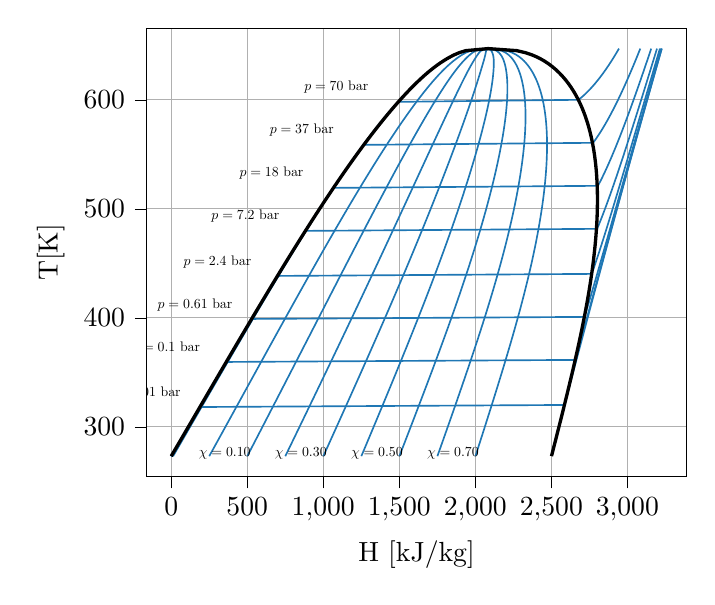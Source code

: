 % This file was created with tikzplotlib v0.9.12.
\begin{tikzpicture}

\definecolor{color0}{rgb}{0.122,0.467,0.706}

\begin{axis}[
tick align=outside,
tick pos=left,
x grid style={white!69.02!black},
xlabel={H [kJ/kg]},
xmajorgrids,
xmin=-161.318, xmax=3387.699,
xtick style={color=black},
y grid style={white!69.02!black},
ylabel={T[K]},
ymajorgrids,
ymin=254.463, ymax=665.793,
ytick style={color=black}
]
\addplot [semithick, color0]
table {%
0.001 273.16
7.924 275.039
15.838 276.918
23.741 278.797
31.637 280.676
39.526 282.555
47.409 284.434
55.287 286.314
63.16 288.193
71.029 290.072
78.895 291.951
86.759 293.83
94.62 295.709
102.479 297.588
110.337 299.467
118.193 301.346
126.048 303.225
133.903 305.104
141.758 306.983
149.612 308.862
157.466 310.742
165.32 312.621
173.175 314.5
181.03 316.379
188.886 318.258
196.742 320.137
204.599 322.016
212.458 323.895
220.317 325.774
228.178 327.653
236.04 329.532
243.903 331.411
251.768 333.29
259.635 335.169
267.503 337.049
275.373 338.928
283.245 340.807
291.12 342.686
298.996 344.565
306.875 346.444
314.756 348.323
322.639 350.202
330.525 352.081
338.414 353.96
346.306 355.839
354.201 357.718
362.099 359.597
370.0 361.477
377.905 363.356
385.813 365.235
393.724 367.114
401.64 368.993
409.559 370.872
417.483 372.751
425.411 374.63
433.343 376.509
441.28 378.388
449.222 380.267
457.169 382.146
465.121 384.025
473.078 385.905
481.04 387.784
489.008 389.663
496.982 391.542
504.962 393.421
512.948 395.3
520.941 397.179
528.94 399.058
536.946 400.937
544.959 402.816
552.98 404.695
561.008 406.574
569.043 408.453
577.086 410.333
585.138 412.212
593.197 414.091
601.266 415.97
609.343 417.849
617.429 419.728
625.525 421.607
633.63 423.486
641.744 425.365
649.869 427.244
658.004 429.123
666.15 431.002
674.307 432.881
682.474 434.76
690.653 436.64
698.844 438.519
707.047 440.398
715.262 442.277
723.489 444.156
731.73 446.035
739.983 447.914
748.25 449.793
756.531 451.672
764.826 453.551
773.136 455.43
781.46 457.309
789.799 459.188
798.154 461.068
806.525 462.947
814.912 464.826
823.316 466.705
831.736 468.584
840.174 470.463
848.63 472.342
857.104 474.221
865.596 476.1
874.108 477.979
882.639 479.858
891.19 481.737
899.761 483.616
908.353 485.496
916.966 487.375
925.602 489.254
934.259 491.133
942.939 493.012
951.643 494.891
960.371 496.77
969.123 498.649
977.9 500.528
986.703 502.407
995.532 504.286
1004.388 506.165
1013.271 508.044
1022.182 509.923
1031.123 511.803
1040.093 513.682
1049.093 515.561
1058.124 517.44
1067.187 519.319
1076.283 521.198
1085.412 523.077
1094.576 524.956
1103.774 526.835
1113.009 528.714
1122.281 530.593
1131.591 532.472
1140.94 534.351
1150.33 536.231
1159.76 538.11
1169.233 539.989
1178.75 541.868
1188.312 543.747
1197.92 545.626
1207.576 547.505
1217.281 549.384
1227.036 551.263
1236.844 553.142
1246.706 555.021
1256.623 556.9
1266.598 558.779
1276.632 560.659
1286.727 562.538
1296.887 564.417
1307.112 566.296
1317.405 568.175
1327.769 570.054
1338.207 571.933
1348.721 573.812
1359.315 575.691
1369.991 577.57
1380.754 579.449
1391.607 581.328
1402.553 583.207
1413.598 585.087
1424.745 586.966
1436.0 588.845
1447.368 590.724
1458.855 592.603
1470.468 594.482
1482.212 596.361
1494.095 598.24
1506.127 600.119
1518.315 601.998
1530.671 603.877
1543.205 605.756
1555.93 607.635
1568.862 609.514
1582.016 611.394
1595.411 613.273
1609.071 615.152
1623.021 617.031
1637.293 618.91
1651.925 620.789
1666.961 622.668
1682.458 624.547
1698.484 626.426
1715.124 628.305
1732.481 630.184
1750.687 632.063
1769.905 633.942
1790.339 635.822
1812.265 637.701
1836.108 639.58
1862.708 641.459
1894.173 643.338
1937.169 645.217
2084.256 647.096
};
\addplot [semithick, color0]
table {%
250.092 273.16
257.568 275.039
265.034 276.918
272.492 278.797
279.942 280.676
287.386 282.555
294.824 284.434
302.256 286.314
309.685 288.193
317.11 290.072
324.531 291.951
331.95 293.83
339.366 295.709
346.78 297.588
354.192 299.467
361.602 301.346
369.012 303.225
376.42 305.104
383.827 306.983
391.233 308.862
398.639 310.742
406.044 312.621
413.449 314.5
420.854 316.379
428.259 318.258
435.663 320.137
443.068 322.016
450.472 323.895
457.877 325.774
465.282 327.653
472.687 329.532
480.093 331.411
487.499 333.29
494.906 335.169
502.313 337.049
509.721 338.928
517.129 340.807
524.538 342.686
531.948 344.565
539.358 346.444
546.77 348.323
554.182 350.202
561.595 352.081
569.01 353.96
576.425 355.839
583.842 357.718
591.26 359.597
598.68 361.477
606.101 363.356
613.523 365.235
620.947 367.114
628.372 368.993
635.8 370.872
643.229 372.751
650.66 374.63
658.093 376.509
665.528 378.388
672.966 380.267
680.405 382.146
687.847 384.025
695.292 385.905
702.739 387.784
710.189 389.663
717.642 391.542
725.098 393.421
732.557 395.3
740.019 397.179
747.484 399.058
754.953 400.937
762.426 402.816
769.902 404.695
777.382 406.574
784.866 408.453
792.354 410.333
799.846 412.212
807.343 414.091
814.845 415.97
822.351 417.849
829.862 419.728
837.378 421.607
844.899 423.486
852.426 425.365
859.959 427.244
867.497 429.123
875.04 431.002
882.591 432.881
890.147 434.76
897.71 436.64
905.279 438.519
912.856 440.398
920.439 442.277
928.03 444.156
935.628 446.035
943.234 447.914
950.848 449.793
958.47 451.672
966.1 453.551
973.739 455.43
981.387 457.309
989.044 459.188
996.71 461.068
1004.386 462.947
1012.072 464.826
1019.767 466.705
1027.474 468.584
1035.191 470.463
1042.918 472.342
1050.658 474.221
1058.408 476.1
1066.171 477.979
1073.945 479.858
1081.733 481.737
1089.532 483.616
1097.346 485.496
1105.172 487.375
1113.013 489.254
1120.867 491.133
1128.736 493.012
1136.62 494.891
1144.52 496.77
1152.435 498.649
1160.366 500.528
1168.314 502.407
1176.279 504.286
1184.261 506.165
1192.261 508.044
1200.28 509.923
1208.317 511.803
1216.374 513.682
1224.45 515.561
1232.547 517.44
1240.665 519.319
1248.805 521.198
1256.967 523.077
1265.151 524.956
1273.359 526.835
1281.591 528.714
1289.847 530.593
1298.13 532.472
1306.438 534.351
1314.773 536.231
1323.136 538.11
1331.528 539.989
1339.949 541.868
1348.4 543.747
1356.883 545.626
1365.398 547.505
1373.946 549.384
1382.529 551.263
1391.147 553.142
1399.802 555.021
1408.495 556.9
1417.228 558.779
1426.001 560.659
1434.816 562.538
1443.675 564.417
1452.579 566.296
1461.53 568.175
1470.53 570.054
1479.581 571.933
1488.685 573.812
1497.844 575.691
1507.06 577.57
1516.336 579.449
1525.674 581.328
1535.078 583.207
1544.551 585.087
1554.095 586.966
1563.715 588.845
1573.413 590.724
1583.195 592.603
1593.065 594.482
1603.027 596.361
1613.088 598.24
1623.253 600.119
1633.528 601.998
1643.922 603.877
1654.442 605.756
1665.097 607.635
1675.899 609.514
1686.86 611.394
1697.993 613.273
1709.315 615.152
1720.846 617.031
1732.61 618.91
1744.634 620.789
1756.952 622.668
1769.608 624.547
1782.653 626.426
1796.15 628.305
1810.179 630.184
1824.838 632.063
1840.245 633.942
1856.549 635.822
1873.94 637.701
1892.71 639.58
1913.457 641.459
1937.751 643.338
1970.75 645.217
2084.256 647.096
};
\addplot [semithick, color0]
table {%
500.184 273.16
507.212 275.039
514.231 276.918
521.243 278.797
528.247 280.676
535.245 282.555
542.238 284.434
549.226 286.314
556.21 288.193
563.19 290.072
570.167 291.951
577.141 293.83
584.112 295.709
591.081 297.588
598.047 299.467
605.012 301.346
611.975 303.225
618.936 305.104
625.896 306.983
632.855 308.862
639.812 310.742
646.769 312.621
653.724 314.5
660.678 316.379
667.632 318.258
674.584 320.137
681.536 322.016
688.487 323.895
695.437 325.774
702.387 327.653
709.335 329.532
716.283 331.411
723.23 333.29
730.177 335.169
737.123 337.049
744.068 338.928
751.012 340.807
757.956 342.686
764.899 344.565
771.842 346.444
778.784 348.323
785.725 350.202
792.665 352.081
799.605 353.96
806.545 355.839
813.484 357.718
820.422 359.597
827.359 361.477
834.297 363.356
841.233 365.235
848.169 367.114
855.105 368.993
862.04 370.872
868.974 372.751
875.909 374.63
882.842 376.509
889.776 378.388
896.709 380.267
903.642 382.146
910.574 384.025
917.506 385.905
924.438 387.784
931.37 389.663
938.302 391.542
945.234 393.421
952.165 395.3
959.097 397.179
966.028 399.058
972.96 400.937
979.892 402.816
986.824 404.695
993.756 406.574
1000.689 408.453
1007.622 410.333
1014.555 412.212
1021.489 414.091
1028.424 415.97
1035.359 417.849
1042.295 419.728
1049.232 421.607
1056.169 423.486
1063.108 425.365
1070.048 427.244
1076.989 429.123
1083.931 431.002
1090.874 432.881
1097.819 434.76
1104.766 436.64
1111.714 438.519
1118.664 440.398
1125.616 442.277
1132.57 444.156
1139.526 446.035
1146.484 447.914
1153.445 449.793
1160.408 451.672
1167.374 453.551
1174.342 455.43
1181.314 457.309
1188.288 459.188
1195.266 461.068
1202.247 462.947
1209.231 464.826
1216.219 466.705
1223.211 468.584
1230.207 470.463
1237.207 472.342
1244.211 474.221
1251.22 476.1
1258.234 477.979
1265.252 479.858
1272.276 481.737
1279.304 483.616
1286.338 485.496
1293.378 487.375
1300.424 489.254
1307.475 491.133
1314.533 493.012
1321.598 494.891
1328.669 496.77
1335.747 498.649
1342.832 500.528
1349.925 502.407
1357.026 504.286
1364.134 506.165
1371.251 508.044
1378.377 509.923
1385.511 511.803
1392.655 513.682
1399.808 515.561
1406.97 517.44
1414.143 519.319
1421.327 521.198
1428.521 523.077
1435.726 524.956
1442.943 526.835
1450.172 528.714
1457.414 530.593
1464.668 532.472
1471.935 534.351
1479.216 536.231
1486.512 538.11
1493.822 539.989
1501.147 541.868
1508.488 543.747
1515.845 545.626
1523.22 547.505
1530.611 549.384
1538.021 551.263
1545.45 553.142
1552.899 555.021
1560.368 556.9
1567.857 558.779
1575.369 560.659
1582.904 562.538
1590.463 564.417
1598.046 566.296
1605.655 568.175
1613.291 570.054
1620.955 571.933
1628.648 573.812
1636.372 575.691
1644.128 577.57
1651.918 579.449
1659.742 581.328
1667.604 583.207
1675.504 585.087
1683.445 586.966
1691.429 588.845
1699.458 590.724
1707.535 592.603
1715.662 594.482
1723.843 596.361
1732.08 598.24
1740.378 600.119
1748.741 601.998
1757.173 603.877
1765.679 605.756
1774.264 607.635
1782.937 609.514
1791.704 611.394
1800.575 613.273
1809.56 615.152
1818.672 617.031
1827.926 618.91
1837.343 620.789
1846.944 622.668
1856.758 624.547
1866.821 626.426
1877.176 628.305
1887.877 630.184
1898.988 632.063
1910.586 633.942
1922.76 635.822
1935.615 637.701
1949.313 639.58
1964.205 641.459
1981.33 643.338
2004.331 645.217
2084.256 647.096
};
\addplot [semithick, color0]
table {%
750.275 273.16
756.856 275.039
763.428 276.918
769.993 278.797
776.552 280.676
783.105 282.555
789.653 284.434
796.196 286.314
802.735 288.193
809.271 290.072
815.803 291.951
822.332 293.83
828.858 295.709
835.381 297.588
841.903 299.467
848.421 301.346
854.938 303.225
861.453 305.104
867.966 306.983
874.477 308.862
880.986 310.742
887.493 312.621
893.999 314.5
900.503 316.379
907.005 318.258
913.506 320.137
920.005 322.016
926.502 323.895
932.997 325.774
939.491 327.653
945.983 329.532
952.473 331.411
958.961 333.29
965.448 335.169
971.933 337.049
978.415 338.928
984.896 340.807
991.374 342.686
997.851 344.565
1004.325 346.444
1010.798 348.323
1017.268 350.202
1023.735 352.081
1030.201 353.96
1036.664 355.839
1043.125 357.718
1049.583 359.597
1056.039 361.477
1062.493 363.356
1068.943 365.235
1075.392 367.114
1081.837 368.993
1088.28 370.872
1094.72 372.751
1101.157 374.63
1107.592 376.509
1114.024 378.388
1120.452 380.267
1126.878 382.146
1133.301 384.025
1139.721 385.905
1146.138 387.784
1152.551 389.663
1158.962 391.542
1165.369 393.421
1171.773 395.3
1178.174 397.179
1184.572 399.058
1190.967 400.937
1197.358 402.816
1203.746 404.695
1210.13 406.574
1216.512 408.453
1222.889 410.333
1229.264 412.212
1235.635 414.091
1242.003 415.97
1248.367 417.849
1254.728 419.728
1261.085 421.607
1267.439 423.486
1273.79 425.365
1280.137 427.244
1286.481 429.123
1292.821 431.002
1299.158 432.881
1305.492 434.76
1311.822 436.64
1318.149 438.519
1324.473 440.398
1330.793 442.277
1337.11 444.156
1343.424 446.035
1349.735 447.914
1356.042 449.793
1362.346 451.672
1368.647 453.551
1374.945 455.43
1381.24 457.309
1387.532 459.188
1393.821 461.068
1400.107 462.947
1406.391 464.826
1412.671 466.705
1418.949 468.584
1425.224 470.463
1431.496 472.342
1437.765 474.221
1444.032 476.1
1450.297 477.979
1456.559 479.858
1462.819 481.737
1469.076 483.616
1475.331 485.496
1481.584 487.375
1487.835 489.254
1494.083 491.133
1500.33 493.012
1506.575 494.891
1512.818 496.77
1519.059 498.649
1525.298 500.528
1531.536 502.407
1537.773 504.286
1544.008 506.165
1550.241 508.044
1556.474 509.923
1562.705 511.803
1568.936 513.682
1575.165 515.561
1581.394 517.44
1587.621 519.319
1593.849 521.198
1600.075 523.077
1606.302 524.956
1612.528 526.835
1618.754 528.714
1624.98 530.593
1631.206 532.472
1637.433 534.351
1643.66 536.231
1649.888 538.11
1656.116 539.989
1662.346 541.868
1668.576 543.747
1674.808 545.626
1681.042 547.505
1687.277 549.384
1693.514 551.263
1699.753 553.142
1705.995 555.021
1712.24 556.9
1718.487 558.779
1724.738 560.659
1730.992 562.538
1737.251 564.417
1743.513 566.296
1749.78 568.175
1756.052 570.054
1762.329 571.933
1768.612 573.812
1774.901 575.691
1781.196 577.57
1787.499 579.449
1793.81 581.328
1800.129 583.207
1806.457 585.087
1812.795 586.966
1819.143 588.845
1825.503 590.724
1831.874 592.603
1838.259 594.482
1844.658 596.361
1851.073 598.24
1857.504 600.119
1863.954 601.998
1870.424 603.877
1876.915 605.756
1883.431 607.635
1889.975 609.514
1896.548 611.394
1903.156 613.273
1909.804 615.152
1916.497 617.031
1923.243 618.91
1930.051 620.789
1936.935 622.668
1943.908 624.547
1950.989 626.426
1958.202 628.305
1965.575 630.184
1973.139 632.063
1980.927 633.942
1988.97 635.822
1997.29 637.701
2005.915 639.58
2014.954 641.459
2024.909 643.338
2037.912 645.217
2084.256 647.096
};
\addplot [semithick, color0]
table {%
1000.366 273.16
1006.499 275.039
1012.625 276.918
1018.744 278.797
1024.857 280.676
1030.964 282.555
1037.067 284.434
1043.166 286.314
1049.26 288.193
1055.351 290.072
1061.438 291.951
1067.523 293.83
1073.604 295.709
1079.682 297.588
1085.758 299.467
1091.831 301.346
1097.901 303.225
1103.969 305.104
1110.035 306.983
1116.098 308.862
1122.159 310.742
1128.217 312.621
1134.273 314.5
1140.327 316.379
1146.378 318.258
1152.427 320.137
1158.473 322.016
1164.516 323.895
1170.557 325.774
1176.595 327.653
1182.631 329.532
1188.663 331.411
1194.693 333.29
1200.719 335.169
1206.742 337.049
1212.762 338.928
1218.779 340.807
1224.793 342.686
1230.803 344.565
1236.809 346.444
1242.812 348.323
1248.81 350.202
1254.806 352.081
1260.797 353.96
1266.784 355.839
1272.766 357.718
1278.745 359.597
1284.719 361.477
1290.689 363.356
1296.654 365.235
1302.614 367.114
1308.57 368.993
1314.52 370.872
1320.466 372.751
1326.406 374.63
1332.342 376.509
1338.271 378.388
1344.196 380.267
1350.115 382.146
1356.028 384.025
1361.935 385.905
1367.837 387.784
1373.732 389.663
1379.622 391.542
1385.505 393.421
1391.382 395.3
1397.252 397.179
1403.116 399.058
1408.973 400.937
1414.824 402.816
1420.668 404.695
1426.505 406.574
1432.334 408.453
1438.157 410.333
1443.973 412.212
1449.781 414.091
1455.582 415.97
1461.375 417.849
1467.161 419.728
1472.939 421.607
1478.709 423.486
1484.472 425.365
1490.226 427.244
1495.973 429.123
1501.712 431.002
1507.442 432.881
1513.164 434.76
1518.878 436.64
1524.584 438.519
1530.281 440.398
1535.97 442.277
1541.65 444.156
1547.322 446.035
1552.985 447.914
1558.639 449.793
1564.285 451.672
1569.921 453.551
1575.549 455.43
1581.167 457.309
1586.777 459.188
1592.377 461.068
1597.968 462.947
1603.55 464.826
1609.123 466.705
1614.686 468.584
1620.24 470.463
1625.784 472.342
1631.319 474.221
1636.844 476.1
1642.36 477.979
1647.866 479.858
1653.362 481.737
1658.848 483.616
1664.324 485.496
1669.79 487.375
1675.246 489.254
1680.691 491.133
1686.127 493.012
1691.552 494.891
1696.967 496.77
1702.371 498.649
1707.765 500.528
1713.148 502.407
1718.52 504.286
1723.881 506.165
1729.232 508.044
1734.571 509.923
1739.899 511.803
1745.217 513.682
1750.522 515.561
1755.817 517.44
1761.099 519.319
1766.37 521.198
1771.63 523.077
1776.877 524.956
1782.112 526.835
1787.335 528.714
1792.546 530.593
1797.745 532.472
1802.93 534.351
1808.103 536.231
1813.263 538.11
1818.41 539.989
1823.544 541.868
1828.664 543.747
1833.771 545.626
1838.863 547.505
1843.942 549.384
1849.007 551.263
1854.057 553.142
1859.092 555.021
1864.112 556.9
1869.117 558.779
1874.107 560.659
1879.081 562.538
1884.039 564.417
1888.98 566.296
1893.905 568.175
1898.812 570.054
1903.703 571.933
1908.575 573.812
1913.429 575.691
1918.265 577.57
1923.081 579.449
1927.878 581.328
1932.654 583.207
1937.41 585.087
1942.145 586.966
1946.857 588.845
1951.547 590.724
1956.214 592.603
1960.857 594.482
1965.474 596.361
1970.066 598.24
1974.63 600.119
1979.167 601.998
1983.675 603.877
1988.152 605.756
1992.598 607.635
1997.012 609.514
2001.393 611.394
2005.738 613.273
2010.048 615.152
2014.322 617.031
2018.559 618.91
2022.76 620.789
2026.926 622.668
2031.057 624.547
2035.157 626.426
2039.229 628.305
2043.273 630.184
2047.289 632.063
2051.268 633.942
2055.18 635.822
2058.966 637.701
2062.517 639.58
2065.702 641.459
2068.487 643.338
2071.492 645.217
2084.256 647.096
};
\addplot [semithick, color0]
table {%
1250.458 273.16
1256.143 275.039
1261.822 276.918
1267.494 278.797
1273.161 280.676
1278.824 282.555
1284.482 284.434
1290.136 286.314
1295.785 288.193
1301.432 290.072
1307.074 291.951
1312.714 293.83
1318.35 295.709
1323.983 297.588
1329.613 299.467
1335.24 301.346
1340.865 303.225
1346.486 305.104
1352.104 306.983
1357.72 308.862
1363.332 310.742
1368.942 312.621
1374.548 314.5
1380.151 316.379
1385.751 318.258
1391.348 320.137
1396.941 322.016
1402.531 323.895
1408.117 325.774
1413.7 327.653
1419.278 329.532
1424.853 331.411
1430.424 333.29
1435.99 335.169
1441.552 337.049
1447.11 338.928
1452.663 340.807
1458.211 342.686
1463.754 344.565
1469.292 346.444
1474.826 348.323
1480.353 350.202
1485.876 352.081
1491.392 353.96
1496.903 355.839
1502.408 357.718
1507.906 359.597
1513.399 361.477
1518.885 363.356
1524.364 365.235
1529.836 367.114
1535.302 368.993
1540.76 370.872
1546.211 372.751
1551.655 374.63
1557.091 376.509
1562.519 378.388
1567.939 380.267
1573.351 382.146
1578.755 384.025
1584.15 385.905
1589.536 387.784
1594.913 389.663
1600.282 391.542
1605.641 393.421
1610.99 395.3
1616.33 397.179
1621.66 399.058
1626.98 400.937
1632.29 402.816
1637.59 404.695
1642.879 406.574
1648.157 408.453
1653.425 410.333
1658.681 412.212
1663.927 414.091
1669.161 415.97
1674.383 417.849
1679.594 419.728
1684.792 421.607
1689.979 423.486
1695.154 425.365
1700.316 427.244
1705.465 429.123
1710.602 431.002
1715.726 432.881
1720.837 434.76
1725.935 436.64
1731.019 438.519
1736.09 440.398
1741.147 442.277
1746.191 444.156
1751.22 446.035
1756.235 447.914
1761.236 449.793
1766.223 451.672
1771.195 453.551
1776.152 455.43
1781.094 457.309
1786.021 459.188
1790.933 461.068
1795.829 462.947
1800.71 464.826
1805.575 466.705
1810.424 468.584
1815.257 470.463
1820.073 472.342
1824.873 474.221
1829.656 476.1
1834.423 477.979
1839.172 479.858
1843.904 481.737
1848.619 483.616
1853.316 485.496
1857.995 487.375
1862.656 489.254
1867.299 491.133
1871.924 493.012
1876.529 494.891
1881.116 496.77
1885.683 498.649
1890.231 500.528
1894.759 502.407
1899.267 504.286
1903.755 506.165
1908.222 508.044
1912.668 509.923
1917.094 511.803
1921.498 513.682
1925.88 515.561
1930.24 517.44
1934.577 519.319
1938.892 521.198
1943.184 523.077
1947.452 524.956
1951.697 526.835
1955.917 528.714
1960.113 530.593
1964.283 532.472
1968.428 534.351
1972.547 536.231
1976.639 538.11
1980.704 539.989
1984.742 541.868
1988.752 543.747
1992.733 545.626
1996.685 547.505
2000.608 549.384
2004.499 551.263
2008.36 553.142
2012.188 555.021
2015.985 556.9
2019.747 558.779
2023.476 560.659
2027.169 562.538
2030.827 564.417
2034.447 566.296
2038.03 568.175
2041.573 570.054
2045.076 571.933
2048.538 573.812
2051.958 575.691
2055.333 577.57
2058.663 579.449
2061.945 581.328
2065.18 583.207
2068.363 585.087
2071.495 586.966
2074.572 588.845
2077.592 590.724
2080.554 592.603
2083.454 594.482
2086.29 596.361
2089.058 598.24
2091.756 600.119
2094.38 601.998
2096.926 603.877
2099.389 605.756
2101.766 607.635
2104.05 609.514
2106.237 611.394
2108.32 613.273
2110.293 615.152
2112.147 617.031
2113.876 618.91
2115.469 620.789
2116.917 622.668
2118.207 624.547
2119.326 626.426
2120.255 628.305
2120.971 630.184
2121.44 632.063
2121.609 633.942
2121.39 635.822
2120.641 637.701
2119.12 639.58
2116.451 641.459
2112.066 643.338
2105.073 645.217
2084.256 647.096
};
\addplot [semithick, color0]
table {%
1500.549 273.16
1505.787 275.039
1511.018 276.918
1516.245 278.797
1521.466 280.676
1526.683 282.555
1531.896 284.434
1537.105 286.314
1542.31 288.193
1547.512 290.072
1552.71 291.951
1557.905 293.83
1563.096 295.709
1568.284 297.588
1573.469 299.467
1578.65 301.346
1583.828 303.225
1589.003 305.104
1594.174 306.983
1599.341 308.862
1604.506 310.742
1609.666 312.621
1614.823 314.5
1619.976 316.379
1625.125 318.258
1630.269 320.137
1635.41 322.016
1640.546 323.895
1645.677 325.774
1650.804 327.653
1655.926 329.532
1661.043 331.411
1666.155 333.29
1671.261 335.169
1676.362 337.049
1681.457 338.928
1686.546 340.807
1691.629 342.686
1696.706 344.565
1701.776 346.444
1706.84 348.323
1711.896 350.202
1716.946 352.081
1721.988 353.96
1727.022 355.839
1732.049 357.718
1737.068 359.597
1742.079 361.477
1747.081 363.356
1752.074 365.235
1757.059 367.114
1762.034 368.993
1767.001 370.872
1771.957 372.751
1776.904 374.63
1781.841 376.509
1786.767 378.388
1791.683 380.267
1796.588 382.146
1801.482 384.025
1806.364 385.905
1811.235 387.784
1816.094 389.663
1820.941 391.542
1825.776 393.421
1830.598 395.3
1835.408 397.179
1840.204 399.058
1844.987 400.937
1849.756 402.816
1854.512 404.695
1859.253 406.574
1863.98 408.453
1868.693 410.333
1873.39 412.212
1878.073 414.091
1882.74 415.97
1887.391 417.849
1892.027 419.728
1896.646 421.607
1901.249 423.486
1905.835 425.365
1910.405 427.244
1914.957 429.123
1919.492 431.002
1924.01 432.881
1928.51 434.76
1932.991 436.64
1937.454 438.519
1941.899 440.398
1946.324 442.277
1950.731 444.156
1955.118 446.035
1959.486 447.914
1963.834 449.793
1968.161 451.672
1972.468 453.551
1976.755 455.43
1981.021 457.309
1985.265 459.188
1989.489 461.068
1993.69 462.947
1997.869 464.826
2002.027 466.705
2006.161 468.584
2010.273 470.463
2014.362 472.342
2018.427 474.221
2022.469 476.1
2026.486 477.979
2030.479 479.858
2034.447 481.737
2038.391 483.616
2042.309 485.496
2046.201 487.375
2050.067 489.254
2053.907 491.133
2057.72 493.012
2061.506 494.891
2065.265 496.77
2068.995 498.649
2072.697 500.528
2076.37 502.407
2080.014 504.286
2083.628 506.165
2087.212 508.044
2090.766 509.923
2094.288 511.803
2097.778 513.682
2101.237 515.561
2104.663 517.44
2108.055 519.319
2111.414 521.198
2114.738 523.077
2118.028 524.956
2121.281 526.835
2124.499 528.714
2127.679 530.593
2130.821 532.472
2133.925 534.351
2136.99 536.231
2140.015 538.11
2142.999 539.989
2145.941 541.868
2148.84 543.747
2151.696 545.626
2154.507 547.505
2157.273 549.384
2159.992 551.263
2162.663 553.142
2165.285 555.021
2167.857 556.9
2170.377 558.779
2172.845 560.659
2175.258 562.538
2177.615 564.417
2179.914 566.296
2182.154 568.175
2184.334 570.054
2186.45 571.933
2188.502 573.812
2190.486 575.691
2192.401 577.57
2194.244 579.449
2196.013 581.328
2197.705 583.207
2199.316 585.087
2200.845 586.966
2202.286 588.845
2203.637 590.724
2204.893 592.603
2206.051 594.482
2207.105 596.361
2208.051 598.24
2208.882 600.119
2209.593 601.998
2210.176 603.877
2210.626 605.756
2210.933 607.635
2211.088 609.514
2211.081 611.394
2210.902 613.273
2210.537 615.152
2209.972 617.031
2209.192 618.91
2208.178 620.789
2206.908 622.668
2205.357 624.547
2203.494 626.426
2201.281 628.305
2198.669 630.184
2195.59 632.063
2191.949 633.942
2187.601 635.822
2182.316 637.701
2175.722 639.58
2167.199 641.459
2155.645 643.338
2138.654 645.217
2084.256 647.096
};
\addplot [semithick, color0]
table {%
1750.641 273.16
1755.43 275.039
1760.215 276.918
1764.995 278.797
1769.771 280.676
1774.543 282.555
1779.311 284.434
1784.075 286.314
1788.836 288.193
1793.592 290.072
1798.346 291.951
1803.096 293.83
1807.842 295.709
1812.585 297.588
1817.324 299.467
1822.059 301.346
1826.791 303.225
1831.519 305.104
1836.243 306.983
1840.963 308.862
1845.679 310.742
1850.39 312.621
1855.098 314.5
1859.8 316.379
1864.498 318.258
1869.191 320.137
1873.878 322.016
1878.561 323.895
1883.237 325.774
1887.909 327.653
1892.574 329.532
1897.233 331.411
1901.886 333.29
1906.532 335.169
1911.172 337.049
1915.804 338.928
1920.43 340.807
1925.047 342.686
1929.658 344.565
1934.26 346.444
1938.854 348.323
1943.439 350.202
1948.016 352.081
1952.583 353.96
1957.142 355.839
1961.69 357.718
1966.229 359.597
1970.758 361.477
1975.277 363.356
1979.785 365.235
1984.281 367.114
1988.767 368.993
1993.241 370.872
1997.703 372.751
2002.153 374.63
2006.59 376.509
2011.015 378.388
2015.426 380.267
2019.824 382.146
2024.208 384.025
2028.579 385.905
2032.934 387.784
2037.275 389.663
2041.601 391.542
2045.912 393.421
2050.207 395.3
2054.486 397.179
2058.748 399.058
2062.994 400.937
2067.222 402.816
2071.434 404.695
2075.627 406.574
2079.803 408.453
2083.96 410.333
2088.099 412.212
2092.218 414.091
2096.319 415.97
2100.399 417.849
2104.459 419.728
2108.5 421.607
2112.519 423.486
2116.517 425.365
2120.494 427.244
2124.45 429.123
2128.383 431.002
2132.294 432.881
2136.182 434.76
2140.047 436.64
2143.889 438.519
2147.707 440.398
2151.501 442.277
2155.271 444.156
2159.016 446.035
2162.736 447.914
2166.431 449.793
2170.1 451.672
2173.742 453.551
2177.358 455.43
2180.948 457.309
2184.51 459.188
2188.044 461.068
2191.551 462.947
2195.029 464.826
2198.479 466.705
2201.899 468.584
2205.29 470.463
2208.65 472.342
2211.981 474.221
2215.281 476.1
2218.549 477.979
2221.786 479.858
2224.99 481.737
2228.163 483.616
2231.302 485.496
2234.407 487.375
2237.478 489.254
2240.515 491.133
2243.517 493.012
2246.483 494.891
2249.414 496.77
2252.307 498.649
2255.163 500.528
2257.981 502.407
2260.761 504.286
2263.501 506.165
2266.202 508.044
2268.863 509.923
2271.482 511.803
2274.059 513.682
2276.594 515.561
2279.086 517.44
2281.533 519.319
2283.936 521.198
2286.293 523.077
2288.603 524.956
2290.866 526.835
2293.08 528.714
2295.245 530.593
2297.36 532.472
2299.423 534.351
2301.434 536.231
2303.391 538.11
2305.293 539.989
2307.139 541.868
2308.928 543.747
2310.659 545.626
2312.329 547.505
2313.938 549.384
2315.484 551.263
2316.966 553.142
2318.382 555.021
2319.729 556.9
2321.007 558.779
2322.213 560.659
2323.346 562.538
2324.403 564.417
2325.381 566.296
2326.279 568.175
2327.095 570.054
2327.824 571.933
2328.465 573.812
2329.015 575.691
2329.469 577.57
2329.826 579.449
2330.081 581.328
2330.23 583.207
2330.27 585.087
2330.195 586.966
2330.0 588.845
2329.682 590.724
2329.233 592.603
2328.648 594.482
2327.921 596.361
2327.043 598.24
2326.008 600.119
2324.806 601.998
2323.427 603.877
2321.863 605.756
2320.1 607.635
2318.125 609.514
2315.925 611.394
2313.483 613.273
2310.781 615.152
2307.798 617.031
2304.509 618.91
2300.887 620.789
2296.899 622.668
2292.507 624.547
2287.662 626.426
2282.308 628.305
2276.367 630.184
2269.741 632.063
2262.29 633.942
2253.811 635.822
2243.991 637.701
2232.325 639.58
2217.948 641.459
2199.223 643.338
2172.235 645.217
2084.256 647.096
};
\addplot [semithick, color0]
table {%
2000.732 273.16
2005.074 275.039
2009.412 276.918
2013.746 278.797
2018.076 280.676
2022.403 282.555
2026.725 284.434
2031.045 286.314
2035.361 288.193
2039.673 290.072
2043.982 291.951
2048.287 293.83
2052.588 295.709
2056.886 297.588
2061.179 299.467
2065.469 301.346
2069.754 303.225
2074.036 305.104
2078.312 306.983
2082.585 308.862
2086.852 310.742
2091.115 312.621
2095.372 314.5
2099.624 316.379
2103.871 318.258
2108.112 320.137
2112.347 322.016
2116.575 323.895
2120.798 325.774
2125.013 327.653
2129.222 329.532
2133.423 331.411
2137.617 333.29
2141.803 335.169
2145.982 337.049
2150.152 338.928
2154.313 340.807
2158.466 342.686
2162.609 344.565
2166.743 346.444
2170.867 348.323
2174.982 350.202
2179.086 352.081
2183.179 353.96
2187.261 355.839
2191.332 357.718
2195.391 359.597
2199.438 361.477
2203.473 363.356
2207.495 365.235
2211.504 367.114
2215.499 368.993
2219.481 370.872
2223.449 372.751
2227.402 374.63
2231.34 376.509
2235.262 378.388
2239.17 380.267
2243.061 382.146
2246.935 384.025
2250.793 385.905
2254.633 387.784
2258.456 389.663
2262.261 391.542
2266.048 393.421
2269.815 395.3
2273.563 397.179
2277.292 399.058
2281.001 400.937
2284.689 402.816
2288.356 404.695
2292.002 406.574
2295.626 408.453
2299.228 410.333
2302.808 412.212
2306.364 414.091
2309.898 415.97
2313.407 417.849
2316.892 419.728
2320.353 421.607
2323.789 423.486
2327.199 425.365
2330.584 427.244
2333.942 429.123
2337.273 431.002
2340.578 432.881
2343.855 434.76
2347.104 436.64
2350.324 438.519
2353.516 440.398
2356.679 442.277
2359.811 444.156
2362.914 446.035
2365.987 447.914
2369.028 449.793
2372.038 451.672
2375.016 453.551
2377.962 455.43
2380.875 457.309
2383.754 459.188
2386.6 461.068
2389.412 462.947
2392.189 464.826
2394.93 466.705
2397.636 468.584
2400.306 470.463
2402.939 472.342
2405.535 474.221
2408.093 476.1
2410.612 477.979
2413.093 479.858
2415.533 481.737
2417.934 483.616
2420.294 485.496
2422.613 487.375
2424.889 489.254
2427.123 491.133
2429.314 493.012
2431.461 494.891
2433.562 496.77
2435.619 498.649
2437.629 500.528
2439.592 502.407
2441.508 504.286
2443.375 506.165
2445.193 508.044
2446.96 509.923
2448.676 511.803
2450.34 513.682
2451.952 515.561
2453.509 517.44
2455.011 519.319
2456.458 521.198
2457.847 523.077
2459.178 524.956
2460.45 526.835
2461.662 528.714
2462.811 530.593
2463.898 532.472
2464.92 534.351
2465.877 536.231
2466.766 538.11
2467.587 539.989
2468.338 541.868
2469.016 543.747
2469.621 545.626
2470.151 547.505
2470.604 549.384
2470.977 551.263
2471.269 553.142
2471.478 555.021
2471.602 556.9
2471.637 558.779
2471.582 560.659
2471.434 562.538
2471.191 564.417
2470.848 566.296
2470.404 568.175
2469.855 570.054
2469.198 571.933
2468.428 573.812
2467.543 575.691
2466.538 577.57
2465.408 579.449
2464.149 581.328
2462.756 583.207
2461.223 585.087
2459.544 586.966
2457.715 588.845
2455.726 590.724
2453.573 592.603
2451.246 594.482
2448.736 596.361
2446.036 598.24
2443.133 600.119
2440.018 601.998
2436.678 603.877
2433.099 605.756
2429.267 607.635
2425.163 609.514
2420.77 611.394
2416.065 613.273
2411.026 615.152
2405.623 617.031
2399.825 618.91
2393.596 620.789
2386.89 622.668
2379.656 624.547
2371.831 626.426
2363.334 628.305
2354.065 630.184
2343.892 632.063
2332.631 633.942
2320.021 635.822
2305.666 637.701
2288.927 639.58
2268.696 641.459
2242.802 643.338
2205.815 645.217
2084.256 647.096
};
\addplot [semithick, color0]
table {%
0.011 273.16
7.934 275.039
15.847 276.918
23.751 278.797
31.647 280.676
39.535 282.555
47.418 284.434
55.295 286.314
63.168 288.193
71.037 290.072
78.903 291.951
86.766 293.83
94.627 295.709
102.486 297.588
110.343 299.467
118.199 301.346
126.054 303.225
133.908 305.104
141.762 306.983
149.616 308.862
157.469 310.742
165.323 312.621
173.177 314.5
181.031 316.379
188.886 318.258
2585.977 320.137
2589.619 322.016
2593.25 323.895
2596.874 325.774
2600.491 327.653
2604.102 329.532
2607.709 331.411
2611.312 333.29
2614.911 335.169
2618.508 337.049
2622.103 338.928
2625.695 340.807
2629.286 342.686
2632.875 344.565
2636.463 346.444
2640.05 348.323
2643.635 350.202
2647.22 352.081
2650.804 353.96
2654.387 355.839
2657.97 357.718
2661.553 359.597
2665.135 361.477
2668.717 363.356
2672.299 365.235
2675.881 367.114
2679.464 368.993
2683.046 370.872
2686.628 372.751
2690.211 374.63
2693.795 376.509
2697.378 378.388
2700.963 380.267
2704.547 382.146
2708.133 384.025
2711.719 385.905
2715.306 387.784
2718.893 389.663
2722.481 391.542
2726.071 393.421
2729.661 395.3
2733.252 397.179
2736.844 399.058
2740.437 400.937
2744.031 402.816
2747.627 404.695
2751.223 406.574
2754.821 408.453
2758.419 410.333
2762.019 412.212
2765.621 414.091
2769.223 415.97
2772.827 417.849
2776.432 419.728
2780.039 421.607
2783.647 423.486
2787.256 425.365
2790.867 427.244
2794.479 429.123
2798.093 431.002
2801.708 432.881
2805.325 434.76
2808.943 436.64
2812.563 438.519
2816.184 440.398
2819.807 442.277
2823.432 444.156
2827.058 446.035
2830.686 447.914
2834.315 449.793
2837.947 451.672
2841.579 453.551
2845.214 455.43
2848.85 457.309
2852.488 459.188
2856.128 461.068
2859.77 462.947
2863.413 464.826
2867.058 466.705
2870.705 468.584
2874.354 470.463
2878.004 472.342
2881.656 474.221
2885.311 476.1
2888.967 477.979
2892.624 479.858
2896.284 481.737
2899.946 483.616
2903.609 485.496
2907.275 487.375
2910.942 489.254
2914.611 491.133
2918.282 493.012
2921.955 494.891
2925.63 496.77
2929.307 498.649
2932.986 500.528
2936.667 502.407
2940.349 504.286
2944.034 506.165
2947.721 508.044
2951.41 509.923
2955.1 511.803
2958.793 513.682
2962.488 515.561
2966.185 517.44
2969.883 519.319
2973.584 521.198
2977.287 523.077
2980.992 524.956
2984.699 526.835
2988.407 528.714
2992.118 530.593
2995.831 532.472
2999.546 534.351
3003.264 536.231
3006.983 538.11
3010.704 539.989
3014.428 541.868
3018.153 543.747
3021.881 545.626
3025.61 547.505
3029.342 549.384
3033.076 551.263
3036.812 553.142
3040.55 555.021
3044.29 556.9
3048.032 558.779
3051.777 560.659
3055.523 562.538
3059.272 564.417
3063.023 566.296
3066.776 568.175
3070.531 570.054
3074.288 571.933
3078.048 573.812
3081.809 575.691
3085.573 577.57
3089.339 579.449
3093.107 581.328
3096.877 583.207
3100.65 585.087
3104.424 586.966
3108.201 588.845
3111.98 590.724
3115.761 592.603
3119.545 594.482
3123.33 596.361
3127.118 598.24
3130.908 600.119
3134.7 601.998
3138.494 603.877
3142.291 605.756
3146.09 607.635
3149.891 609.514
3153.694 611.394
3157.499 613.273
3161.307 615.152
3165.117 617.031
3168.929 618.91
3172.743 620.789
3176.56 622.668
3180.379 624.547
3184.2 626.426
3188.023 628.305
3191.849 630.184
3195.677 632.063
3199.507 633.942
3203.339 635.822
3207.173 637.701
3211.01 639.58
3214.849 641.459
3218.691 643.338
3222.534 645.217
3226.38 647.096
};
\addplot [semithick, color0]
table {%
0.063 273.16
7.986 275.039
15.899 276.918
23.802 278.797
31.697 280.676
39.586 282.555
47.468 284.434
55.345 286.314
63.218 288.193
71.087 290.072
78.952 291.951
86.815 293.83
94.675 295.709
102.534 297.588
110.391 299.467
118.246 301.346
126.101 303.225
133.955 305.104
141.809 306.983
149.662 308.862
157.515 310.742
165.369 312.621
173.223 314.5
181.077 316.379
188.931 318.258
196.787 320.137
204.643 322.016
212.5 323.895
220.358 325.774
228.218 327.653
236.078 329.532
243.94 331.411
251.803 333.29
259.668 335.169
267.535 337.049
275.403 338.928
283.273 340.807
291.145 342.686
299.02 344.565
306.896 346.444
314.774 348.323
322.655 350.202
330.539 352.081
338.425 353.96
346.314 355.839
354.205 357.718
362.1 359.597
2657.373 361.477
2661.176 363.356
2664.968 365.235
2668.75 367.114
2672.523 368.993
2676.287 370.872
2680.045 372.751
2683.795 374.63
2687.539 376.509
2691.278 378.388
2695.011 380.267
2698.738 382.146
2702.462 384.025
2706.18 385.905
2709.895 387.784
2713.606 389.663
2717.314 391.542
2721.018 393.421
2724.719 395.3
2728.417 397.179
2732.113 399.058
2735.807 400.937
2739.498 402.816
2743.187 404.695
2746.874 406.574
2750.56 408.453
2754.244 410.333
2757.927 412.212
2761.608 414.091
2765.288 415.97
2768.967 417.849
2772.645 419.728
2776.323 421.607
2780.0 423.486
2783.676 425.365
2787.351 427.244
2791.027 429.123
2794.702 431.002
2798.376 432.881
2802.051 434.76
2805.726 436.64
2809.4 438.519
2813.075 440.398
2816.75 442.277
2820.425 444.156
2824.101 446.035
2827.776 447.914
2831.453 449.793
2835.129 451.672
2838.807 453.551
2842.484 455.43
2846.163 457.309
2849.842 459.188
2853.522 461.068
2857.203 462.947
2860.884 464.826
2864.567 466.705
2868.25 468.584
2871.934 470.463
2875.62 472.342
2879.306 474.221
2882.993 476.1
2886.682 477.979
2890.372 479.858
2894.062 481.737
2897.754 483.616
2901.447 485.496
2905.142 487.375
2908.838 489.254
2912.535 491.133
2916.233 493.012
2919.933 494.891
2923.634 496.77
2927.336 498.649
2931.04 500.528
2934.746 502.407
2938.452 504.286
2942.161 506.165
2945.871 508.044
2949.582 509.923
2953.295 511.803
2957.01 513.682
2960.726 515.561
2964.443 517.44
2968.163 519.319
2971.884 521.198
2975.606 523.077
2979.331 524.956
2983.057 526.835
2986.784 528.714
2990.514 530.593
2994.245 532.472
2997.978 534.351
3001.712 536.231
3005.448 538.11
3009.187 539.989
3012.927 541.868
3016.668 543.747
3020.412 545.626
3024.157 547.505
3027.904 549.384
3031.653 551.263
3035.404 553.142
3039.157 555.021
3042.912 556.9
3046.668 558.779
3050.427 560.659
3054.187 562.538
3057.949 564.417
3061.714 566.296
3065.48 568.175
3069.248 570.054
3073.018 571.933
3076.79 573.812
3080.564 575.691
3084.34 577.57
3088.117 579.449
3091.897 581.328
3095.679 583.207
3099.463 585.087
3103.249 586.966
3107.037 588.845
3110.827 590.724
3114.618 592.603
3118.412 594.482
3122.208 596.361
3126.006 598.24
3129.807 600.119
3133.609 601.998
3137.413 603.877
3141.219 605.756
3145.028 607.635
3148.838 609.514
3152.651 611.394
3156.465 613.273
3160.282 615.152
3164.101 617.031
3167.922 618.91
3171.745 620.789
3175.57 622.668
3179.397 624.547
3183.227 626.426
3187.058 628.305
3190.892 630.184
3194.728 632.063
3198.566 633.942
3202.406 635.822
3206.248 637.701
3210.093 639.58
3213.94 641.459
3217.788 643.338
3221.639 645.217
3225.493 647.096
};
\addplot [semithick, color0]
table {%
0.25 273.16
8.172 275.039
16.083 276.918
23.984 278.797
31.878 280.676
39.765 282.555
47.646 284.434
55.522 286.314
63.394 288.193
71.261 290.072
79.126 291.951
86.987 293.83
94.847 295.709
102.704 297.588
110.56 299.467
118.415 301.346
126.269 303.225
134.122 305.104
141.974 306.983
149.827 308.862
157.679 310.742
165.532 312.621
173.385 314.5
181.238 316.379
189.092 318.258
196.946 320.137
204.802 322.016
212.658 323.895
220.516 325.774
228.374 327.653
236.234 329.532
244.095 331.411
251.958 333.29
259.822 335.169
267.688 337.049
275.555 338.928
283.424 340.807
291.296 342.686
299.169 344.565
307.045 346.444
314.923 348.323
322.803 350.202
330.685 352.081
338.571 353.96
346.459 355.839
354.349 357.718
362.243 359.597
370.14 361.477
378.04 363.356
385.943 365.235
393.85 367.114
401.76 368.993
409.675 370.872
417.593 372.751
425.515 374.63
433.441 376.509
441.372 378.388
449.307 380.267
457.247 382.146
465.192 384.025
473.141 385.905
481.096 387.784
489.057 389.663
497.022 391.542
504.994 393.421
512.972 395.3
520.955 397.179
528.945 399.058
2717.779 400.937
2721.919 402.816
2726.034 404.695
2730.127 406.574
2734.2 408.453
2738.255 410.333
2742.294 412.212
2746.317 414.091
2750.326 415.97
2754.322 417.849
2758.305 419.728
2762.278 421.607
2766.239 423.486
2770.191 425.365
2774.133 427.244
2778.065 429.123
2781.99 431.002
2785.906 432.881
2789.815 434.76
2793.717 436.64
2797.611 438.519
2801.5 440.398
2805.382 442.277
2809.259 444.156
2813.13 446.035
2816.995 447.914
2820.856 449.793
2824.713 451.672
2828.564 453.551
2832.412 455.43
2836.256 457.309
2840.096 459.188
2843.932 461.068
2847.766 462.947
2851.596 464.826
2855.423 466.705
2859.247 468.584
2863.069 470.463
2866.889 472.342
2870.706 474.221
2874.521 476.1
2878.334 477.979
2882.145 479.858
2885.955 481.737
2889.762 483.616
2893.569 485.496
2897.374 487.375
2901.178 489.254
2904.98 491.133
2908.782 493.012
2912.583 494.891
2916.383 496.77
2920.182 498.649
2923.98 500.528
2927.778 502.407
2931.575 504.286
2935.372 506.165
2939.169 508.044
2942.965 509.923
2946.762 511.803
2950.558 513.682
2954.354 515.561
2958.15 517.44
2961.946 519.319
2965.742 521.198
2969.538 523.077
2973.335 524.956
2977.132 526.835
2980.929 528.714
2984.727 530.593
2988.525 532.472
2992.323 534.351
2996.122 536.231
2999.922 538.11
3003.722 539.989
3007.523 541.868
3011.325 543.747
3015.128 545.626
3018.931 547.505
3022.735 549.384
3026.54 551.263
3030.346 553.142
3034.152 555.021
3037.96 556.9
3041.769 558.779
3045.578 560.659
3049.389 562.538
3053.201 564.417
3057.014 566.296
3060.828 568.175
3064.643 570.054
3068.46 571.933
3072.277 573.812
3076.096 575.691
3079.916 577.57
3083.738 579.449
3087.561 581.328
3091.385 583.207
3095.21 585.087
3099.037 586.966
3102.865 588.845
3106.695 590.724
3110.526 592.603
3114.358 594.482
3118.192 596.361
3122.028 598.24
3125.865 600.119
3129.703 601.998
3133.543 603.877
3137.385 605.756
3141.228 607.635
3145.073 609.514
3148.919 611.394
3152.767 613.273
3156.617 615.152
3160.468 617.031
3164.321 618.91
3168.175 620.789
3172.032 622.668
3175.89 624.547
3179.749 626.426
3183.611 628.305
3187.474 630.184
3191.339 632.063
3195.206 633.942
3199.074 635.822
3202.944 637.701
3206.816 639.58
3210.69 641.459
3214.566 643.338
3218.444 645.217
3222.323 647.096
};
\addplot [semithick, color0]
table {%
0.747 273.16
8.664 275.039
16.571 276.918
24.469 278.797
32.359 280.676
40.242 282.555
48.12 284.434
55.992 286.314
63.86 288.193
71.725 290.072
79.586 291.951
87.445 293.83
95.302 295.709
103.157 297.588
111.01 299.467
118.862 301.346
126.713 303.225
134.564 305.104
142.414 306.983
150.264 308.862
158.114 310.742
165.965 312.621
173.815 314.5
181.666 316.379
189.518 318.258
197.371 320.137
205.224 322.016
213.078 323.895
220.933 325.774
228.79 327.653
236.647 329.532
244.507 331.411
252.367 333.29
260.229 335.169
268.093 337.049
275.959 338.928
283.826 340.807
291.695 342.686
299.567 344.565
307.44 346.444
315.316 348.323
323.194 350.202
331.075 352.081
338.958 353.96
346.844 355.839
354.733 357.718
362.625 359.597
370.519 361.477
378.417 363.356
386.319 365.235
394.223 367.114
402.132 368.993
410.044 370.872
417.96 372.751
425.88 374.63
433.804 376.509
441.733 378.388
449.666 380.267
457.603 382.146
465.546 384.025
473.493 385.905
481.446 387.784
489.404 389.663
497.367 391.542
505.337 393.421
513.312 395.3
521.293 397.179
529.281 399.058
537.274 400.937
545.275 402.816
553.283 404.695
561.297 406.574
569.319 408.453
577.349 410.333
585.386 412.212
593.431 414.091
601.485 415.97
609.547 417.849
617.617 419.728
625.697 421.607
633.785 423.486
641.884 425.365
649.992 427.244
658.11 429.123
666.238 431.002
674.377 432.881
682.526 434.76
690.687 436.64
698.859 438.519
2765.742 440.398
2770.504 442.277
2775.204 444.156
2779.852 446.035
2784.454 447.914
2789.015 449.793
2793.539 451.672
2798.03 453.551
2802.491 455.43
2806.923 457.309
2811.33 459.188
2815.713 461.068
2820.074 462.947
2824.414 464.826
2828.734 466.705
2833.035 468.584
2837.319 470.463
2841.586 472.342
2845.838 474.221
2850.074 476.1
2854.296 477.979
2858.505 479.858
2862.701 481.737
2866.884 483.616
2871.055 485.496
2875.216 487.375
2879.365 489.254
2883.504 491.133
2887.633 493.012
2891.753 494.891
2895.864 496.77
2899.966 498.649
2904.06 500.528
2908.146 502.407
2912.225 504.286
2916.296 506.165
2920.361 508.044
2924.419 509.923
2928.47 511.803
2932.516 513.682
2936.555 515.561
2940.589 517.44
2944.618 519.319
2948.642 521.198
2952.661 523.077
2956.675 524.956
2960.685 526.835
2964.691 528.714
2968.693 530.593
2972.69 532.472
2976.685 534.351
2980.675 536.231
2984.663 538.11
2988.647 539.989
2992.628 541.868
2996.606 543.747
3000.582 545.626
3004.555 547.505
3008.525 549.384
3012.493 551.263
3016.459 553.142
3020.423 555.021
3024.385 556.9
3028.345 558.779
3032.303 560.659
3036.26 562.538
3040.215 564.417
3044.168 566.296
3048.12 568.175
3052.071 570.054
3056.021 571.933
3059.969 573.812
3063.917 575.691
3067.864 577.57
3071.81 579.449
3075.755 581.328
3079.699 583.207
3083.643 585.087
3087.586 586.966
3091.528 588.845
3095.47 590.724
3099.412 592.603
3103.354 594.482
3107.295 596.361
3111.236 598.24
3115.177 600.119
3119.117 601.998
3123.058 603.877
3126.999 605.756
3130.94 607.635
3134.881 609.514
3138.822 611.394
3142.763 613.273
3146.705 615.152
3150.646 617.031
3154.589 618.91
3158.531 620.789
3162.474 622.668
3166.418 624.547
3170.362 626.426
3174.306 628.305
3178.251 630.184
3182.197 632.063
3186.143 633.942
3190.09 635.822
3194.038 637.701
3197.986 639.58
3201.936 641.459
3205.886 643.338
3209.837 645.217
3213.788 647.096
};
\addplot [semithick, color0]
table {%
1.822 273.16
9.729 275.039
17.627 276.918
25.516 278.797
33.398 280.676
41.274 282.555
49.144 284.434
57.009 286.314
64.871 288.193
72.729 290.072
80.584 291.951
88.436 293.83
96.287 295.709
104.136 297.588
111.984 299.467
119.83 301.346
127.676 303.225
135.521 305.104
143.367 306.983
151.212 308.862
159.057 310.742
166.902 312.621
174.748 314.5
182.594 316.379
190.441 318.258
198.289 320.137
206.137 322.016
213.987 323.895
221.838 325.774
229.69 327.653
237.543 329.532
245.398 331.411
253.254 333.29
261.112 335.169
268.971 337.049
276.832 338.928
284.695 340.807
292.561 342.686
300.428 344.565
308.297 346.444
316.168 348.323
324.042 350.202
331.919 352.081
339.797 353.96
347.679 355.839
355.563 357.718
363.451 359.597
371.341 361.477
379.235 363.356
387.132 365.235
395.032 367.114
402.936 368.993
410.844 370.872
418.755 372.751
426.67 374.63
434.59 376.509
442.514 378.388
450.442 380.267
458.375 382.146
466.313 384.025
474.256 385.905
482.203 387.784
490.157 389.663
498.115 391.542
506.079 393.421
514.049 395.3
522.025 397.179
530.008 399.058
537.996 400.937
545.992 402.816
553.994 404.695
562.003 406.574
570.019 408.453
578.043 410.333
586.074 412.212
594.114 414.091
602.161 415.97
610.217 417.849
618.282 419.728
626.355 421.607
634.437 423.486
642.529 425.365
650.63 427.244
658.741 429.123
666.863 431.002
674.995 432.881
683.137 434.76
691.29 436.64
699.455 438.519
707.631 440.398
715.82 442.277
724.02 444.156
732.233 446.035
740.459 447.914
748.698 449.793
756.951 451.672
765.217 453.551
773.498 455.43
781.794 457.309
790.104 459.188
798.43 461.068
806.772 462.947
815.131 464.826
823.506 466.705
831.898 468.584
840.308 470.463
848.736 472.342
857.183 474.221
865.649 476.1
874.135 477.979
882.641 479.858
2801.104 481.737
2806.753 483.616
2812.3 485.496
2817.758 487.375
2823.136 489.254
2828.445 491.133
2833.689 493.012
2838.876 494.891
2844.009 496.77
2849.094 498.649
2854.133 500.528
2859.13 502.407
2864.087 504.286
2869.008 506.165
2873.893 508.044
2878.745 509.923
2883.566 511.803
2888.356 513.682
2893.119 515.561
2897.855 517.44
2902.564 519.319
2907.25 521.198
2911.912 523.077
2916.551 524.956
2921.169 526.835
2925.766 528.714
2930.344 530.593
2934.902 532.472
2939.443 534.351
2943.966 536.231
2948.472 538.11
2952.962 539.989
2957.437 541.868
2961.897 543.747
2966.342 545.626
2970.774 547.505
2975.193 549.384
2979.598 551.263
2983.992 553.142
2988.374 555.021
2992.744 556.9
2997.103 558.779
3001.452 560.659
3005.791 562.538
3010.12 564.417
3014.44 566.296
3018.75 568.175
3023.052 570.054
3027.345 571.933
3031.63 573.812
3035.907 575.691
3040.177 577.57
3044.44 579.449
3048.695 581.328
3052.944 583.207
3057.186 585.087
3061.422 586.966
3065.652 588.845
3069.876 590.724
3074.095 592.603
3078.308 594.482
3082.516 596.361
3086.718 598.24
3090.916 600.119
3095.11 601.998
3099.298 603.877
3103.483 605.756
3107.663 607.635
3111.84 609.514
3116.012 611.394
3120.181 613.273
3124.346 615.152
3128.508 617.031
3132.667 618.91
3136.822 620.789
3140.975 622.668
3145.124 624.547
3149.271 626.426
3153.415 628.305
3157.556 630.184
3161.696 632.063
3165.832 633.942
3169.967 635.822
3174.099 637.701
3178.229 639.58
3182.358 641.459
3186.484 643.338
3190.609 645.217
3194.732 647.096
};
\addplot [semithick, color0]
table {%
3.829 273.16
11.719 275.039
19.6 276.918
27.474 278.797
35.341 280.676
43.202 282.555
51.058 284.434
58.911 286.314
66.759 288.193
74.605 290.072
82.448 291.951
90.29 293.83
98.129 295.709
105.967 297.588
113.804 299.467
121.641 301.346
129.477 303.225
137.312 305.104
145.148 306.983
152.983 308.862
160.819 310.742
168.655 312.621
176.492 314.5
184.33 316.379
192.168 318.258
200.007 320.137
207.847 322.016
215.688 323.895
223.531 325.774
231.374 327.653
239.219 329.532
247.066 331.411
254.914 333.29
262.763 335.169
270.615 337.049
278.468 338.928
286.323 340.807
294.18 342.686
302.039 344.565
309.9 346.444
317.764 348.323
325.63 350.202
333.498 352.081
341.369 353.96
349.243 355.839
357.119 357.718
364.998 359.597
372.88 361.477
380.766 363.356
388.655 365.235
396.547 367.114
404.442 368.993
412.342 370.872
420.245 372.751
428.152 374.63
436.063 376.509
443.978 378.388
451.898 380.267
459.822 382.146
467.751 384.025
475.685 385.905
483.623 387.784
491.567 389.663
499.517 391.542
507.471 393.421
515.432 395.3
523.399 397.179
531.371 399.058
539.35 400.937
547.335 402.816
555.327 404.695
563.326 406.574
571.332 408.453
579.346 410.333
587.366 412.212
595.395 414.091
603.431 415.97
611.476 417.849
619.529 419.728
627.591 421.607
635.661 423.486
643.741 425.365
651.83 427.244
659.929 429.123
668.037 431.002
676.156 432.881
684.286 434.76
692.426 436.64
700.577 438.519
708.739 440.398
716.913 442.277
725.099 444.156
733.297 446.035
741.507 447.914
749.731 449.793
757.967 451.672
766.218 453.551
774.482 455.43
782.76 457.309
791.054 459.188
799.362 461.068
807.685 462.947
816.025 464.826
824.381 466.705
832.753 468.584
841.143 470.463
849.55 472.342
857.975 474.221
866.419 476.1
874.882 477.979
883.365 479.858
891.867 481.737
900.391 483.616
908.935 485.496
917.502 487.375
926.091 489.254
934.703 491.133
943.339 493.012
951.999 494.891
960.685 496.77
969.397 498.649
978.135 500.528
986.901 502.407
995.695 504.286
1004.519 506.165
1013.373 508.044
1022.258 509.923
1031.175 511.803
1040.125 513.682
1049.11 515.561
1058.131 517.44
1067.188 519.319
2806.467 521.198
2813.612 523.077
2820.58 524.956
2827.393 526.835
2834.067 528.714
2840.615 530.593
2847.05 532.472
2853.382 534.351
2859.619 536.231
2865.768 538.11
2871.835 539.989
2877.826 541.868
2883.746 543.747
2889.598 545.626
2895.388 547.505
2901.118 549.384
2906.791 551.263
2912.41 553.142
2917.979 555.021
2923.499 556.9
2928.973 558.779
2934.403 560.659
2939.79 562.538
2945.137 564.417
2950.446 566.296
2955.718 568.175
2960.954 570.054
2966.156 571.933
2971.326 573.812
2976.464 575.691
2981.572 577.57
2986.652 579.449
2991.703 581.328
2996.728 583.207
3001.727 585.087
3006.701 586.966
3011.651 588.845
3016.578 590.724
3021.483 592.603
3026.367 594.482
3031.229 596.361
3036.072 598.24
3040.896 600.119
3045.701 601.998
3050.488 603.877
3055.258 605.756
3060.011 607.635
3064.748 609.514
3069.469 611.394
3074.176 613.273
3078.867 615.152
3083.545 617.031
3088.208 618.91
3092.859 620.789
3097.497 622.668
3102.122 624.547
3106.735 626.426
3111.337 628.305
3115.928 630.184
3120.507 632.063
3125.076 633.942
3129.635 635.822
3134.184 637.701
3138.724 639.58
3143.254 641.459
3147.775 643.338
3152.287 645.217
3156.792 647.096
};
\addplot [semithick, color0]
table {%
7.201 273.16
15.062 275.039
22.916 276.918
30.764 278.797
38.606 280.676
46.444 282.555
54.278 284.434
62.109 286.314
69.937 288.193
77.762 290.072
85.586 291.951
93.408 293.83
101.229 295.709
109.05 297.588
116.869 299.467
124.689 301.346
132.508 303.225
140.327 305.104
148.147 306.983
155.967 308.862
163.787 310.742
171.608 312.621
179.43 314.5
187.253 316.379
195.077 318.258
202.902 320.137
210.728 322.016
218.555 323.895
226.383 325.774
234.213 327.653
242.044 329.532
249.877 331.411
257.712 333.29
265.548 335.169
273.386 337.049
281.226 338.928
289.067 340.807
296.911 342.686
304.757 344.565
312.605 346.444
320.455 348.323
328.308 350.202
336.163 352.081
344.02 353.96
351.88 355.839
359.743 357.718
367.609 359.597
375.478 361.477
383.35 363.356
391.225 365.235
399.103 367.114
406.985 368.993
414.871 370.872
422.76 372.751
430.653 374.63
438.55 376.509
446.451 378.388
454.356 380.267
462.266 382.146
470.18 384.025
478.099 385.905
486.023 387.784
493.952 389.663
501.886 391.542
509.825 393.421
517.77 395.3
525.721 397.179
533.677 399.058
541.64 400.937
549.609 402.816
557.584 404.695
565.566 406.574
573.555 408.453
581.551 410.333
589.554 412.212
597.565 414.091
605.583 415.97
613.609 417.849
621.643 419.728
629.686 421.607
637.737 423.486
645.797 425.365
653.866 427.244
661.944 429.123
670.032 431.002
678.129 432.881
686.237 434.76
694.355 436.64
702.483 438.519
710.623 440.398
718.773 442.277
726.935 444.156
735.109 446.035
743.294 447.914
751.492 449.793
759.703 451.672
767.926 453.551
776.163 455.43
784.414 457.309
792.679 459.188
800.957 461.068
809.251 462.947
817.56 464.826
825.884 466.705
834.224 468.584
842.581 470.463
850.954 472.342
859.344 474.221
867.753 476.1
876.179 477.979
884.623 479.858
893.087 481.737
901.571 483.616
910.074 485.496
918.598 487.375
927.144 489.254
935.711 491.133
944.3 493.012
952.913 494.891
961.549 496.77
970.21 498.649
978.896 500.528
987.607 502.407
996.345 504.286
1005.111 506.165
1013.904 508.044
1022.727 509.923
1031.58 511.803
1040.463 513.682
1049.378 515.561
1058.327 517.44
1067.309 519.319
1076.326 521.198
1085.38 523.077
1094.471 524.956
1103.601 526.835
1112.772 528.714
1121.984 530.593
1131.239 532.472
1140.539 534.351
1149.886 536.231
1159.282 538.11
1168.727 539.989
1178.226 541.868
1187.779 543.747
1197.39 545.626
1207.06 547.505
1216.793 549.384
1226.591 551.263
1236.458 553.142
1246.397 555.021
1256.412 556.9
1266.506 558.779
2774.775 560.659
2784.607 562.538
2794.091 564.417
2803.271 566.296
2812.181 568.175
2820.849 570.054
2829.297 571.933
2837.547 573.812
2845.615 575.691
2853.515 577.57
2861.26 579.449
2868.861 581.328
2876.328 583.207
2883.67 585.087
2890.894 586.966
2898.007 588.845
2905.016 590.724
2911.926 592.603
2918.744 594.482
2925.473 596.361
2932.118 598.24
2938.684 600.119
2945.174 601.998
2951.592 603.877
2957.942 605.756
2964.225 607.635
2970.446 609.514
2976.607 611.394
2982.711 613.273
2988.76 615.152
2994.755 617.031
3000.701 618.91
3006.598 620.789
3012.448 622.668
3018.254 624.547
3024.016 626.426
3029.737 628.305
3035.419 630.184
3041.062 632.063
3046.668 633.942
3052.238 635.822
3057.774 637.701
3063.277 639.58
3068.748 641.459
3074.188 643.338
3079.598 645.217
3084.98 647.096
};
\addplot [semithick, color0]
table {%
12.46 273.16
20.278 275.039
28.092 276.918
35.9 278.797
43.706 280.676
51.508 282.555
59.308 284.434
67.106 286.314
74.902 288.193
82.697 290.072
90.491 291.951
98.285 293.83
106.078 295.709
113.871 297.588
121.665 299.467
129.458 301.346
137.252 303.225
145.047 305.104
152.842 306.983
160.638 308.862
168.435 310.742
176.233 312.621
184.032 314.5
191.833 316.379
199.634 318.258
207.437 320.137
215.241 322.016
223.047 323.895
230.854 325.774
238.663 327.653
246.473 329.532
254.285 331.411
262.099 333.29
269.915 335.169
277.732 337.049
285.551 338.928
293.372 340.807
301.196 342.686
309.021 344.565
316.849 346.444
324.679 348.323
332.511 350.202
340.346 352.081
348.183 353.96
356.022 355.839
363.865 357.718
371.71 359.597
379.558 361.477
387.409 363.356
395.264 365.235
403.121 367.114
410.982 368.993
418.846 370.872
426.714 372.751
434.585 374.63
442.461 376.509
450.34 378.388
458.223 380.267
466.111 382.146
474.002 384.025
481.899 385.905
489.8 387.784
497.706 389.663
505.616 391.542
513.532 393.421
521.453 395.3
529.38 397.179
537.312 399.058
545.25 400.937
553.194 402.816
561.144 404.695
569.1 406.574
577.063 408.453
585.033 410.333
593.009 412.212
600.992 414.091
608.983 415.97
616.981 417.849
624.987 419.728
633.0 421.607
641.022 423.486
649.052 425.365
657.091 427.244
665.138 429.123
673.194 431.002
681.26 432.881
689.335 434.76
697.419 436.64
705.514 438.519
713.618 440.398
721.733 442.277
729.859 444.156
737.996 446.035
746.144 447.914
754.304 449.793
762.476 451.672
770.659 453.551
778.855 455.43
787.064 457.309
795.286 459.188
803.521 461.068
811.77 462.947
820.033 464.826
828.311 466.705
836.603 468.584
844.91 470.463
853.233 472.342
861.572 474.221
869.927 476.1
878.299 477.979
886.688 479.858
895.094 481.737
903.519 483.616
911.962 485.496
920.424 487.375
928.905 489.254
937.406 491.133
945.928 493.012
954.471 494.891
963.035 496.77
971.622 498.649
980.231 500.528
988.864 502.407
997.521 504.286
1006.202 506.165
1014.909 508.044
1023.642 509.923
1032.402 511.803
1041.19 513.682
1050.006 515.561
1058.851 517.44
1067.726 519.319
1076.633 521.198
1085.572 523.077
1094.544 524.956
1103.55 526.835
1112.591 528.714
1121.669 530.593
1130.784 532.472
1139.939 534.351
1149.133 536.231
1158.37 538.11
1167.649 539.989
1176.974 541.868
1186.345 543.747
1195.764 545.626
1205.234 547.505
1214.756 549.384
1224.332 551.263
1233.965 553.142
1243.656 555.021
1253.41 556.9
1263.228 558.779
1273.114 560.659
1283.07 562.538
1293.101 564.417
1303.209 566.296
1313.4 568.175
1323.678 570.054
1334.047 571.933
1344.512 573.812
1355.081 575.691
1365.758 577.57
1376.552 579.449
1387.471 581.328
1398.522 583.207
1409.716 585.087
1421.065 586.966
1432.581 588.845
1444.278 590.724
1456.174 592.603
1468.287 594.482
1480.642 596.361
1493.265 598.24
2678.905 600.119
2695.421 601.998
2710.818 603.877
2725.301 605.756
2739.017 607.635
2752.081 609.514
2764.578 611.394
2776.579 613.273
2788.139 615.152
2799.306 617.031
2810.119 618.91
2820.609 620.789
2830.806 622.668
2840.734 624.547
2850.414 626.426
2859.865 628.305
2869.104 630.184
2878.145 632.063
2887.001 633.942
2895.685 635.822
2904.207 637.701
2912.577 639.58
2920.803 641.459
2928.895 643.338
2936.858 645.217
2944.701 647.096
};
\addplot [very thick, black]
table {%
0.001 273.16
7.924 275.039
15.838 276.918
23.741 278.797
31.637 280.676
39.526 282.555
47.409 284.434
55.287 286.314
63.16 288.193
71.029 290.072
78.895 291.951
86.759 293.83
94.62 295.709
102.479 297.588
110.337 299.467
118.193 301.346
126.048 303.225
133.903 305.104
141.758 306.983
149.612 308.862
157.466 310.742
165.32 312.621
173.175 314.5
181.03 316.379
188.886 318.258
196.742 320.137
204.599 322.016
212.458 323.895
220.317 325.774
228.178 327.653
236.04 329.532
243.903 331.411
251.768 333.29
259.635 335.169
267.503 337.049
275.373 338.928
283.245 340.807
291.12 342.686
298.996 344.565
306.875 346.444
314.756 348.323
322.639 350.202
330.525 352.081
338.414 353.96
346.306 355.839
354.201 357.718
362.099 359.597
370.0 361.477
377.905 363.356
385.813 365.235
393.724 367.114
401.64 368.993
409.559 370.872
417.483 372.751
425.411 374.63
433.343 376.509
441.28 378.388
449.222 380.267
457.169 382.146
465.121 384.025
473.078 385.905
481.04 387.784
489.008 389.663
496.982 391.542
504.962 393.421
512.948 395.3
520.941 397.179
528.94 399.058
536.946 400.937
544.959 402.816
552.98 404.695
561.008 406.574
569.043 408.453
577.086 410.333
585.138 412.212
593.197 414.091
601.266 415.97
609.343 417.849
617.429 419.728
625.525 421.607
633.63 423.486
641.744 425.365
649.869 427.244
658.004 429.123
666.15 431.002
674.307 432.881
682.474 434.76
690.653 436.64
698.844 438.519
707.047 440.398
715.262 442.277
723.489 444.156
731.73 446.035
739.983 447.914
748.25 449.793
756.531 451.672
764.826 453.551
773.136 455.43
781.46 457.309
789.799 459.188
798.154 461.068
806.525 462.947
814.912 464.826
823.316 466.705
831.736 468.584
840.174 470.463
848.63 472.342
857.104 474.221
865.596 476.1
874.108 477.979
882.639 479.858
891.19 481.737
899.761 483.616
908.353 485.496
916.966 487.375
925.602 489.254
934.259 491.133
942.939 493.012
951.643 494.891
960.371 496.77
969.123 498.649
977.9 500.528
986.703 502.407
995.532 504.286
1004.388 506.165
1013.271 508.044
1022.182 509.923
1031.123 511.803
1040.093 513.682
1049.093 515.561
1058.124 517.44
1067.187 519.319
1076.283 521.198
1085.412 523.077
1094.576 524.956
1103.774 526.835
1113.009 528.714
1122.281 530.593
1131.591 532.472
1140.94 534.351
1150.33 536.231
1159.76 538.11
1169.233 539.989
1178.75 541.868
1188.312 543.747
1197.92 545.626
1207.576 547.505
1217.281 549.384
1227.036 551.263
1236.844 553.142
1246.706 555.021
1256.623 556.9
1266.598 558.779
1276.632 560.659
1286.727 562.538
1296.887 564.417
1307.112 566.296
1317.405 568.175
1327.769 570.054
1338.207 571.933
1348.721 573.812
1359.315 575.691
1369.991 577.57
1380.754 579.449
1391.607 581.328
1402.553 583.207
1413.598 585.087
1424.745 586.966
1436.0 588.845
1447.368 590.724
1458.855 592.603
1470.468 594.482
1482.212 596.361
1494.095 598.24
1506.127 600.119
1518.315 601.998
1530.671 603.877
1543.205 605.756
1555.93 607.635
1568.862 609.514
1582.016 611.394
1595.411 613.273
1609.071 615.152
1623.021 617.031
1637.293 618.91
1651.925 620.789
1666.961 622.668
1682.458 624.547
1698.484 626.426
1715.124 628.305
1732.481 630.184
1750.687 632.063
1769.905 633.942
1790.339 635.822
1812.265 637.701
1836.108 639.58
1862.708 641.459
1894.173 643.338
1937.169 645.217
2084.256 647.096
};
\addplot [very thick, black]
table {%
2500.915 273.16
2504.362 275.039
2507.806 276.918
2511.247 278.797
2514.686 280.676
2518.122 282.555
2521.555 284.434
2524.984 286.314
2528.411 288.193
2531.834 290.072
2535.253 291.951
2538.669 293.83
2542.08 295.709
2545.487 297.588
2548.89 299.467
2552.288 301.346
2555.681 303.225
2559.069 305.104
2562.451 306.983
2565.828 308.862
2569.199 310.742
2572.564 312.621
2575.922 314.5
2579.273 316.379
2582.617 318.258
2585.954 320.137
2589.284 322.016
2592.605 323.895
2595.918 325.774
2599.222 327.653
2602.517 329.532
2605.803 331.411
2609.079 333.29
2612.346 335.169
2615.601 337.049
2618.846 338.928
2622.08 340.807
2625.302 342.686
2628.512 344.565
2631.71 346.444
2634.895 348.323
2638.067 350.202
2641.226 352.081
2644.37 353.96
2647.5 355.839
2650.614 357.718
2653.714 359.597
2656.798 361.477
2659.865 363.356
2662.915 365.235
2665.949 367.114
2668.964 368.993
2671.961 370.872
2674.94 372.751
2677.899 374.63
2680.839 376.509
2683.758 378.388
2686.656 380.267
2689.534 382.146
2692.389 384.025
2695.222 385.905
2698.032 387.784
2700.818 389.663
2703.581 391.542
2706.319 393.421
2709.032 395.3
2711.719 397.179
2714.38 399.058
2717.014 400.937
2719.621 402.816
2722.2 404.695
2724.75 406.574
2727.272 408.453
2729.764 410.333
2732.225 412.212
2734.656 414.091
2737.055 415.97
2739.423 417.849
2741.758 419.728
2744.06 421.607
2746.329 423.486
2748.563 425.365
2750.762 427.244
2752.926 429.123
2755.054 431.002
2757.145 432.881
2759.2 434.76
2761.216 436.64
2763.194 438.519
2765.133 440.398
2767.033 442.277
2768.892 444.156
2770.71 446.035
2772.487 447.914
2774.222 449.793
2775.915 451.672
2777.563 453.551
2779.168 455.43
2780.728 457.309
2782.243 459.188
2783.711 461.068
2785.133 462.947
2786.508 464.826
2787.834 466.705
2789.111 468.584
2790.339 470.463
2791.516 472.342
2792.643 474.221
2793.717 476.1
2794.738 477.979
2795.706 479.858
2796.619 481.737
2797.478 483.616
2798.28 485.496
2799.024 487.375
2799.711 489.254
2800.339 491.133
2800.908 493.012
2801.415 494.891
2801.86 496.77
2802.243 498.649
2802.561 500.528
2802.815 502.407
2803.002 504.286
2803.122 506.165
2803.173 508.044
2803.154 509.923
2803.064 511.803
2802.902 513.682
2802.666 515.561
2802.355 517.44
2801.967 519.319
2801.501 521.198
2800.956 523.077
2800.329 524.956
2799.619 526.835
2798.825 528.714
2797.944 530.593
2796.975 532.472
2795.915 534.351
2794.764 536.231
2793.518 538.11
2792.175 539.989
2790.734 541.868
2789.192 543.747
2787.547 545.626
2785.795 547.505
2783.934 549.384
2781.962 551.263
2779.876 553.142
2777.671 555.021
2775.346 556.9
2772.897 558.779
2770.32 560.659
2767.611 562.538
2764.767 564.417
2761.782 566.296
2758.654 568.175
2755.377 570.054
2751.946 571.933
2748.355 573.812
2744.6 575.691
2740.674 577.57
2736.571 579.449
2732.284 581.328
2727.806 583.207
2723.129 585.087
2718.244 586.966
2713.143 588.845
2707.816 590.724
2702.252 592.603
2696.44 594.482
2690.367 596.361
2684.021 598.24
2677.385 600.119
2670.444 601.998
2663.18 603.877
2655.573 605.756
2647.601 607.635
2639.238 609.514
2630.458 611.394
2621.229 613.273
2611.514 615.152
2601.273 617.031
2590.458 618.91
2579.013 620.789
2566.872 622.668
2553.956 624.547
2540.167 626.426
2525.386 628.305
2509.461 630.184
2492.193 632.063
2473.312 633.942
2452.442 635.822
2429.017 637.701
2402.132 639.58
2370.193 641.459
2329.959 643.338
2272.977 645.217
2084.256 647.096
};
\draw (axis cs:150.092,273.16) node[
  scale=0.5,
  anchor=base west,
  text=black,
  rotate=0.0
]{$\chi=0.10$};
\draw (axis cs:650.275,273.16) node[
  scale=0.5,
  anchor=base west,
  text=black,
  rotate=0.0
]{$\chi=0.30$};
\draw (axis cs:1150.458,273.16) node[
  scale=0.5,
  anchor=base west,
  text=black,
  rotate=0.0
]{$\chi=0.50$};
\draw (axis cs:1650.641,273.16) node[
  scale=0.5,
  anchor=base west,
  text=black,
  rotate=0.0
]{$\chi=0.70$};
\draw (axis cs:-461.114,328.258) node[
  scale=0.5,
  anchor=base west,
  text=black,
  rotate=0.0
]{$p=0.01$ bar};
\draw (axis cs:-287.9,369.597) node[
  scale=0.5,
  anchor=base west,
  text=black,
  rotate=0.0
]{$p=0.1$ bar};
\draw (axis cs:-121.055,409.058) node[
  scale=0.5,
  anchor=base west,
  text=black,
  rotate=0.0
]{$p=0.61$ bar};
\draw (axis cs:48.859,448.519) node[
  scale=0.5,
  anchor=base west,
  text=black,
  rotate=0.0
]{$p=2.4$ bar};
\draw (axis cs:232.641,489.858) node[
  scale=0.5,
  anchor=base west,
  text=black,
  rotate=0.0
]{$p=7.2$ bar};
\draw (axis cs:417.188,529.319) node[
  scale=0.5,
  anchor=base west,
  text=black,
  rotate=0.0
]{$p=18$ bar};
\draw (axis cs:616.506,568.779) node[
  scale=0.5,
  anchor=base west,
  text=black,
  rotate=0.0
]{$p=37$ bar};
\draw (axis cs:843.265,608.24) node[
  scale=0.5,
  anchor=base west,
  text=black,
  rotate=0.0
]{$p=70$ bar};
\end{axis}

\end{tikzpicture}
